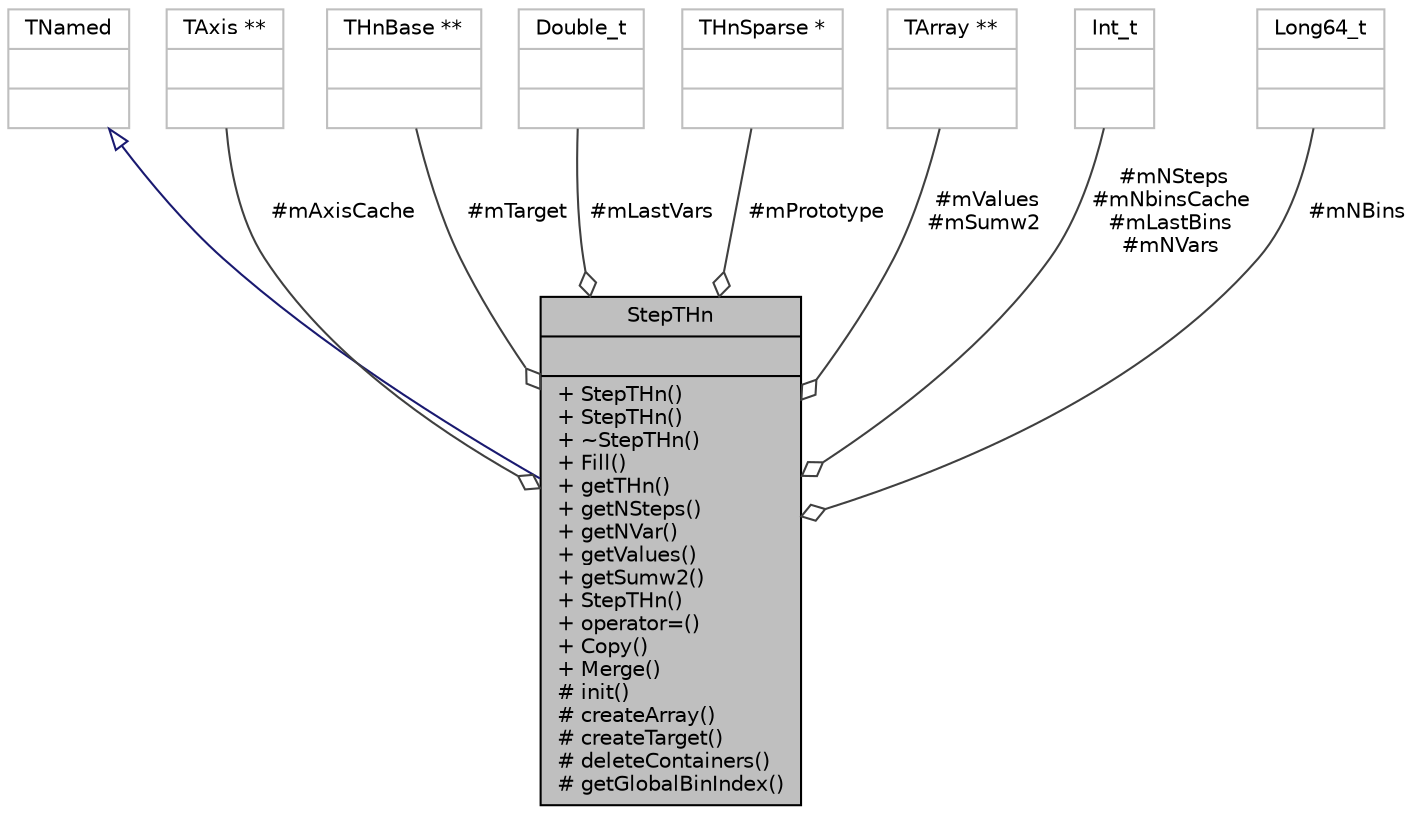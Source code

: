 digraph "StepTHn"
{
 // INTERACTIVE_SVG=YES
  bgcolor="transparent";
  edge [fontname="Helvetica",fontsize="10",labelfontname="Helvetica",labelfontsize="10"];
  node [fontname="Helvetica",fontsize="10",shape=record];
  Node3 [label="{StepTHn\n||+ StepTHn()\l+ StepTHn()\l+ ~StepTHn()\l+ Fill()\l+ getTHn()\l+ getNSteps()\l+ getNVar()\l+ getValues()\l+ getSumw2()\l+ StepTHn()\l+ operator=()\l+ Copy()\l+ Merge()\l# init()\l# createArray()\l# createTarget()\l# deleteContainers()\l# getGlobalBinIndex()\l}",height=0.2,width=0.4,color="black", fillcolor="grey75", style="filled", fontcolor="black"];
  Node4 -> Node3 [dir="back",color="midnightblue",fontsize="10",style="solid",arrowtail="onormal",fontname="Helvetica"];
  Node4 [label="{TNamed\n||}",height=0.2,width=0.4,color="grey75"];
  Node5 -> Node3 [color="grey25",fontsize="10",style="solid",label=" #mAxisCache" ,arrowhead="odiamond",fontname="Helvetica"];
  Node5 [label="{TAxis **\n||}",height=0.2,width=0.4,color="grey75"];
  Node6 -> Node3 [color="grey25",fontsize="10",style="solid",label=" #mTarget" ,arrowhead="odiamond",fontname="Helvetica"];
  Node6 [label="{THnBase **\n||}",height=0.2,width=0.4,color="grey75"];
  Node7 -> Node3 [color="grey25",fontsize="10",style="solid",label=" #mLastVars" ,arrowhead="odiamond",fontname="Helvetica"];
  Node7 [label="{Double_t\n||}",height=0.2,width=0.4,color="grey75"];
  Node8 -> Node3 [color="grey25",fontsize="10",style="solid",label=" #mPrototype" ,arrowhead="odiamond",fontname="Helvetica"];
  Node8 [label="{THnSparse *\n||}",height=0.2,width=0.4,color="grey75"];
  Node9 -> Node3 [color="grey25",fontsize="10",style="solid",label=" #mValues\n#mSumw2" ,arrowhead="odiamond",fontname="Helvetica"];
  Node9 [label="{TArray **\n||}",height=0.2,width=0.4,color="grey75"];
  Node10 -> Node3 [color="grey25",fontsize="10",style="solid",label=" #mNSteps\n#mNbinsCache\n#mLastBins\n#mNVars" ,arrowhead="odiamond",fontname="Helvetica"];
  Node10 [label="{Int_t\n||}",height=0.2,width=0.4,color="grey75"];
  Node11 -> Node3 [color="grey25",fontsize="10",style="solid",label=" #mNBins" ,arrowhead="odiamond",fontname="Helvetica"];
  Node11 [label="{Long64_t\n||}",height=0.2,width=0.4,color="grey75"];
}
